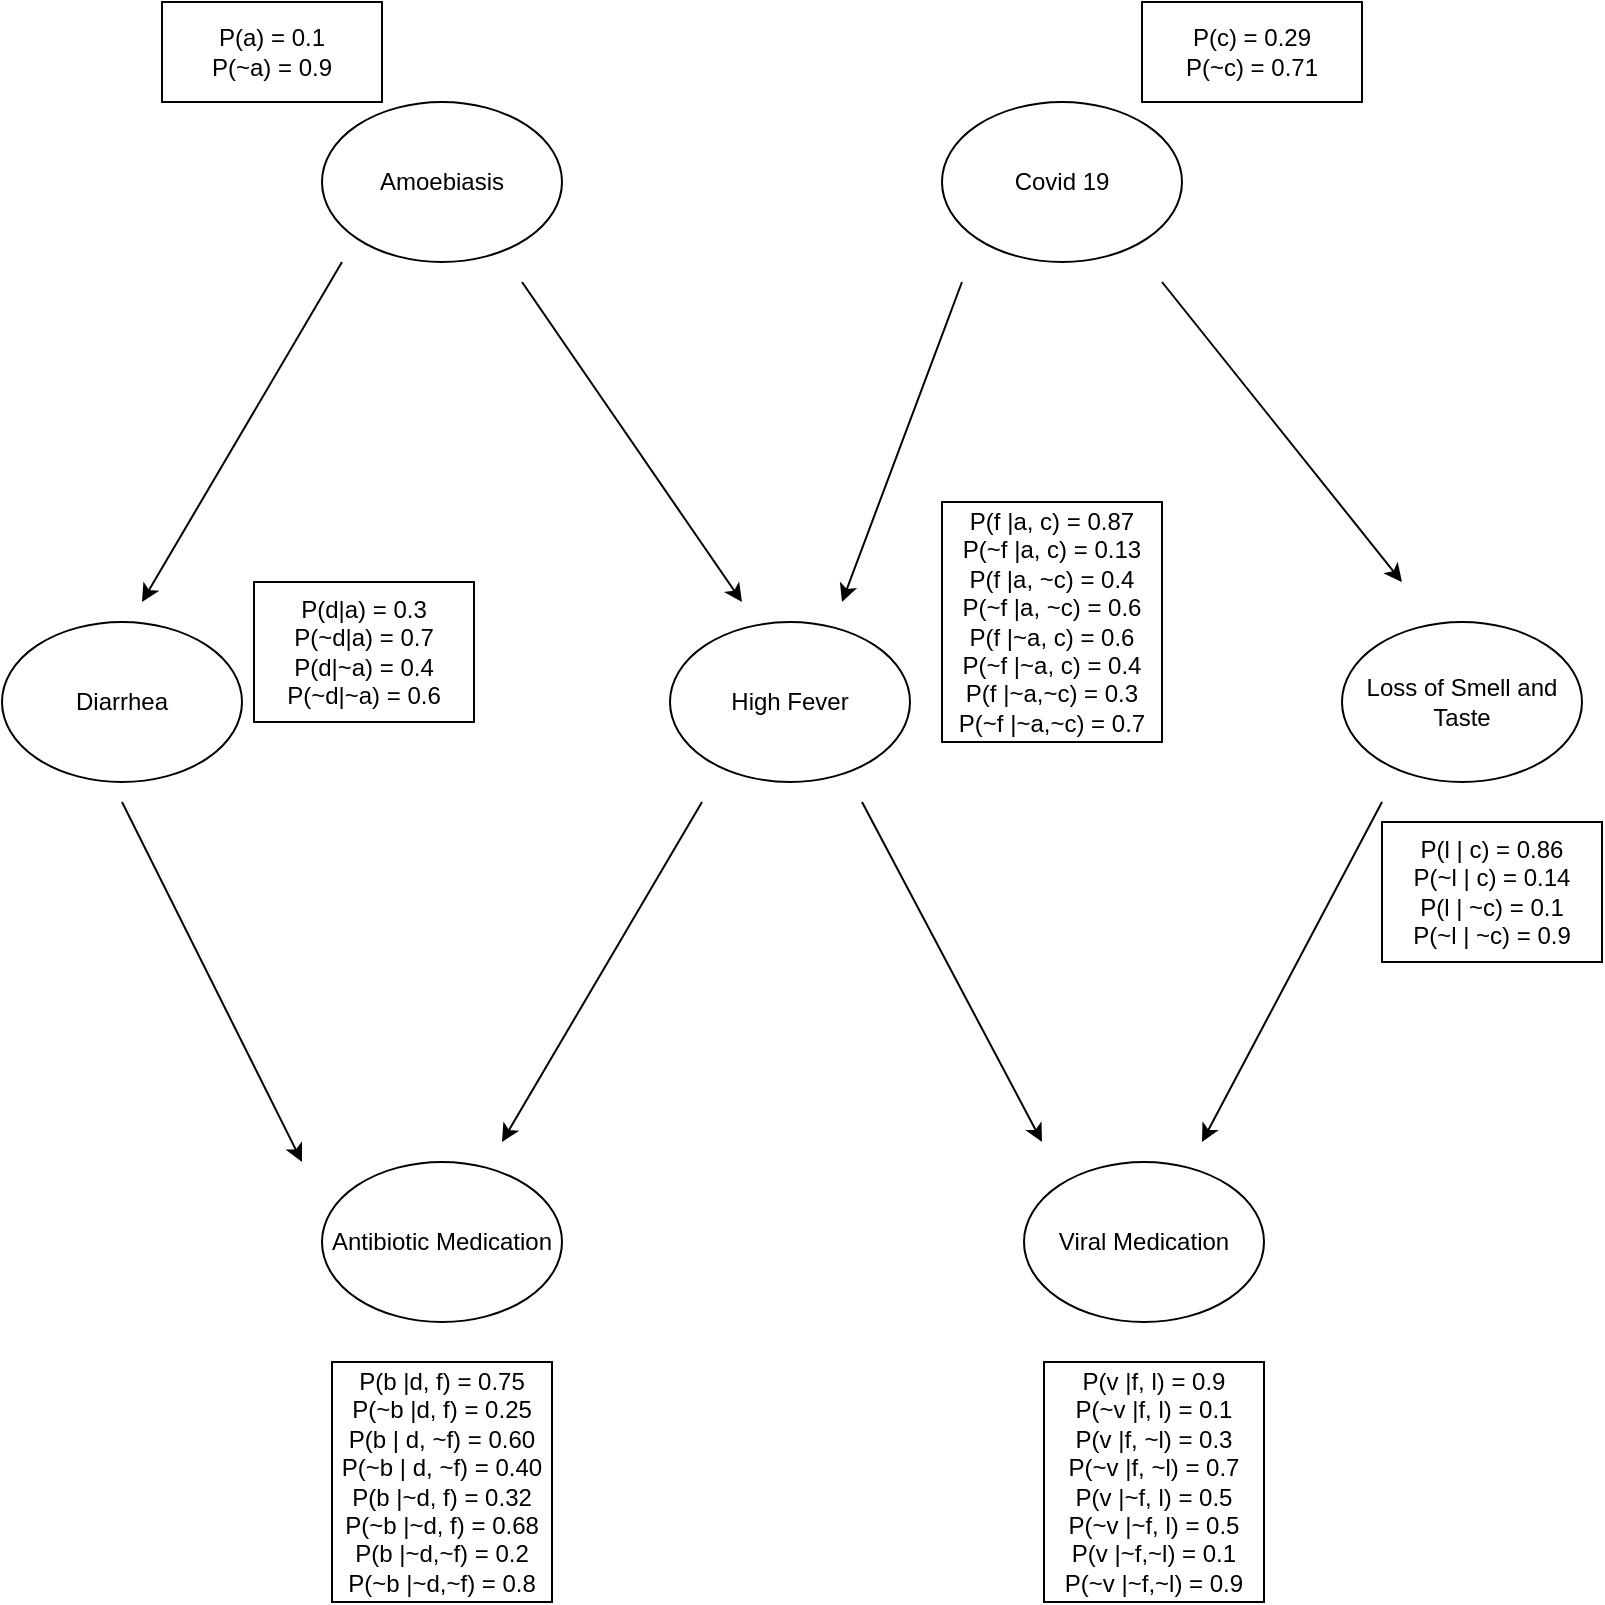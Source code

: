 <mxfile version="21.3.7" type="device">
  <diagram name="Sayfa -1" id="u1-7YLLRYP5Owdrmxb3V">
    <mxGraphModel dx="1050" dy="573" grid="1" gridSize="10" guides="1" tooltips="1" connect="1" arrows="1" fold="1" page="1" pageScale="1" pageWidth="827" pageHeight="1169" math="0" shadow="0">
      <root>
        <mxCell id="0" />
        <mxCell id="1" parent="0" />
        <mxCell id="Am3E_RzD8I_RVl5dGcoA-2" value="Amoebiasis" style="ellipse;whiteSpace=wrap;html=1;" parent="1" vertex="1">
          <mxGeometry x="174" y="210" width="120" height="80" as="geometry" />
        </mxCell>
        <mxCell id="Am3E_RzD8I_RVl5dGcoA-3" value="Covid 19" style="ellipse;whiteSpace=wrap;html=1;" parent="1" vertex="1">
          <mxGeometry x="484" y="210" width="120" height="80" as="geometry" />
        </mxCell>
        <mxCell id="Am3E_RzD8I_RVl5dGcoA-4" value="Diarrhea" style="ellipse;whiteSpace=wrap;html=1;" parent="1" vertex="1">
          <mxGeometry x="14" y="470" width="120" height="80" as="geometry" />
        </mxCell>
        <mxCell id="Am3E_RzD8I_RVl5dGcoA-5" value="High Fever" style="ellipse;whiteSpace=wrap;html=1;" parent="1" vertex="1">
          <mxGeometry x="348" y="470" width="120" height="80" as="geometry" />
        </mxCell>
        <mxCell id="Am3E_RzD8I_RVl5dGcoA-6" value="Loss of Smell and Taste" style="ellipse;whiteSpace=wrap;html=1;" parent="1" vertex="1">
          <mxGeometry x="684" y="470" width="120" height="80" as="geometry" />
        </mxCell>
        <mxCell id="Am3E_RzD8I_RVl5dGcoA-7" value="Antibiotic Medication" style="ellipse;whiteSpace=wrap;html=1;" parent="1" vertex="1">
          <mxGeometry x="174" y="740" width="120" height="80" as="geometry" />
        </mxCell>
        <mxCell id="Am3E_RzD8I_RVl5dGcoA-8" value="Viral Medication" style="ellipse;whiteSpace=wrap;html=1;" parent="1" vertex="1">
          <mxGeometry x="525" y="740" width="120" height="80" as="geometry" />
        </mxCell>
        <mxCell id="Am3E_RzD8I_RVl5dGcoA-10" value="" style="endArrow=classic;html=1;rounded=0;" parent="1" edge="1">
          <mxGeometry width="50" height="50" relative="1" as="geometry">
            <mxPoint x="184" y="290" as="sourcePoint" />
            <mxPoint x="84" y="460" as="targetPoint" />
          </mxGeometry>
        </mxCell>
        <mxCell id="Am3E_RzD8I_RVl5dGcoA-12" value="" style="endArrow=classic;html=1;rounded=0;" parent="1" edge="1">
          <mxGeometry width="50" height="50" relative="1" as="geometry">
            <mxPoint x="274" y="300" as="sourcePoint" />
            <mxPoint x="384" y="460" as="targetPoint" />
          </mxGeometry>
        </mxCell>
        <mxCell id="Am3E_RzD8I_RVl5dGcoA-13" value="" style="endArrow=classic;html=1;rounded=0;" parent="1" edge="1">
          <mxGeometry width="50" height="50" relative="1" as="geometry">
            <mxPoint x="494" y="300" as="sourcePoint" />
            <mxPoint x="434" y="460" as="targetPoint" />
          </mxGeometry>
        </mxCell>
        <mxCell id="Am3E_RzD8I_RVl5dGcoA-14" value="" style="endArrow=classic;html=1;rounded=0;" parent="1" edge="1">
          <mxGeometry width="50" height="50" relative="1" as="geometry">
            <mxPoint x="594" y="300" as="sourcePoint" />
            <mxPoint x="714" y="450" as="targetPoint" />
          </mxGeometry>
        </mxCell>
        <mxCell id="Am3E_RzD8I_RVl5dGcoA-15" value="" style="endArrow=classic;html=1;rounded=0;" parent="1" edge="1">
          <mxGeometry width="50" height="50" relative="1" as="geometry">
            <mxPoint x="74" y="560" as="sourcePoint" />
            <mxPoint x="164" y="740" as="targetPoint" />
          </mxGeometry>
        </mxCell>
        <mxCell id="Am3E_RzD8I_RVl5dGcoA-16" value="" style="endArrow=classic;html=1;rounded=0;" parent="1" edge="1">
          <mxGeometry width="50" height="50" relative="1" as="geometry">
            <mxPoint x="364" y="560" as="sourcePoint" />
            <mxPoint x="264" y="730" as="targetPoint" />
          </mxGeometry>
        </mxCell>
        <mxCell id="Am3E_RzD8I_RVl5dGcoA-17" value="" style="endArrow=classic;html=1;rounded=0;" parent="1" edge="1">
          <mxGeometry width="50" height="50" relative="1" as="geometry">
            <mxPoint x="444" y="560" as="sourcePoint" />
            <mxPoint x="534" y="730" as="targetPoint" />
          </mxGeometry>
        </mxCell>
        <mxCell id="Am3E_RzD8I_RVl5dGcoA-18" value="" style="endArrow=classic;html=1;rounded=0;" parent="1" edge="1">
          <mxGeometry width="50" height="50" relative="1" as="geometry">
            <mxPoint x="704" y="560" as="sourcePoint" />
            <mxPoint x="614" y="730" as="targetPoint" />
          </mxGeometry>
        </mxCell>
        <mxCell id="Am3E_RzD8I_RVl5dGcoA-43" value="P(a) = 0.1&lt;br&gt;P(~a) = 0.9" style="rounded=0;whiteSpace=wrap;html=1;" parent="1" vertex="1">
          <mxGeometry x="94" y="160" width="110" height="50" as="geometry" />
        </mxCell>
        <mxCell id="Am3E_RzD8I_RVl5dGcoA-44" value="P(c) = 0.29&lt;br&gt;P(~c) = 0.71" style="rounded=0;whiteSpace=wrap;html=1;" parent="1" vertex="1">
          <mxGeometry x="584" y="160" width="110" height="50" as="geometry" />
        </mxCell>
        <mxCell id="Am3E_RzD8I_RVl5dGcoA-47" value="P(d|a) = 0.3&lt;br&gt;P(~d|a) = 0.7&lt;br&gt;P(d|~a) = 0.4&lt;br&gt;P(~d|~a) = 0.6" style="rounded=0;whiteSpace=wrap;html=1;" parent="1" vertex="1">
          <mxGeometry x="140" y="450" width="110" height="70" as="geometry" />
        </mxCell>
        <mxCell id="Am3E_RzD8I_RVl5dGcoA-48" value="P(f |a, c) = 0.87&lt;br&gt;P(~f |a, c) = 0.13&lt;br&gt;P(f |a, ~c) = 0.4&lt;br&gt;P(~f |a, ~c) = 0.6&lt;br&gt;P(f |~a, c) = 0.6&lt;br&gt;P(~f |~a, c) = 0.4&lt;br&gt;P(f |~a,~c) = 0.3&lt;br&gt;P(~f |~a,~c) = 0.7" style="rounded=0;whiteSpace=wrap;html=1;" parent="1" vertex="1">
          <mxGeometry x="484" y="410" width="110" height="120" as="geometry" />
        </mxCell>
        <mxCell id="Am3E_RzD8I_RVl5dGcoA-49" value="P(l | c) = 0.86&lt;br&gt;P(~l | c) = 0.14&lt;br&gt;P(l | ~c) = 0.1&lt;br&gt;P(~l | ~c) = 0.9" style="rounded=0;whiteSpace=wrap;html=1;" parent="1" vertex="1">
          <mxGeometry x="704" y="570" width="110" height="70" as="geometry" />
        </mxCell>
        <mxCell id="Am3E_RzD8I_RVl5dGcoA-50" value="P(v |f, l) = 0.9&lt;br&gt;P(~v |f, l) = 0.1&lt;br&gt;P(v |f, ~l) = 0.3&lt;br&gt;P(~v |f, ~l) = 0.7&lt;br&gt;P(v |~f, l) = 0.5&lt;br&gt;P(~v |~f, l) = 0.5&lt;br&gt;P(v |~f,~l) = 0.1&lt;br&gt;P(~v |~f,~l) = 0.9" style="rounded=0;whiteSpace=wrap;html=1;" parent="1" vertex="1">
          <mxGeometry x="535" y="840" width="110" height="120" as="geometry" />
        </mxCell>
        <mxCell id="Am3E_RzD8I_RVl5dGcoA-51" value="P(b |d, f) = 0.75&lt;br&gt;P(~b |d, f) = 0.25&lt;br&gt;P(b | d, ~f) = 0.60&lt;br&gt;P(~b | d, ~f) = 0.40&lt;br&gt;P(b |~d, f) = 0.32&lt;br&gt;P(~b |~d, f) = 0.68&lt;br&gt;P(b |~d,~f) = 0.2&lt;br&gt;P(~b |~d,~f) = 0.8" style="rounded=0;whiteSpace=wrap;html=1;" parent="1" vertex="1">
          <mxGeometry x="179" y="840" width="110" height="120" as="geometry" />
        </mxCell>
      </root>
    </mxGraphModel>
  </diagram>
</mxfile>
